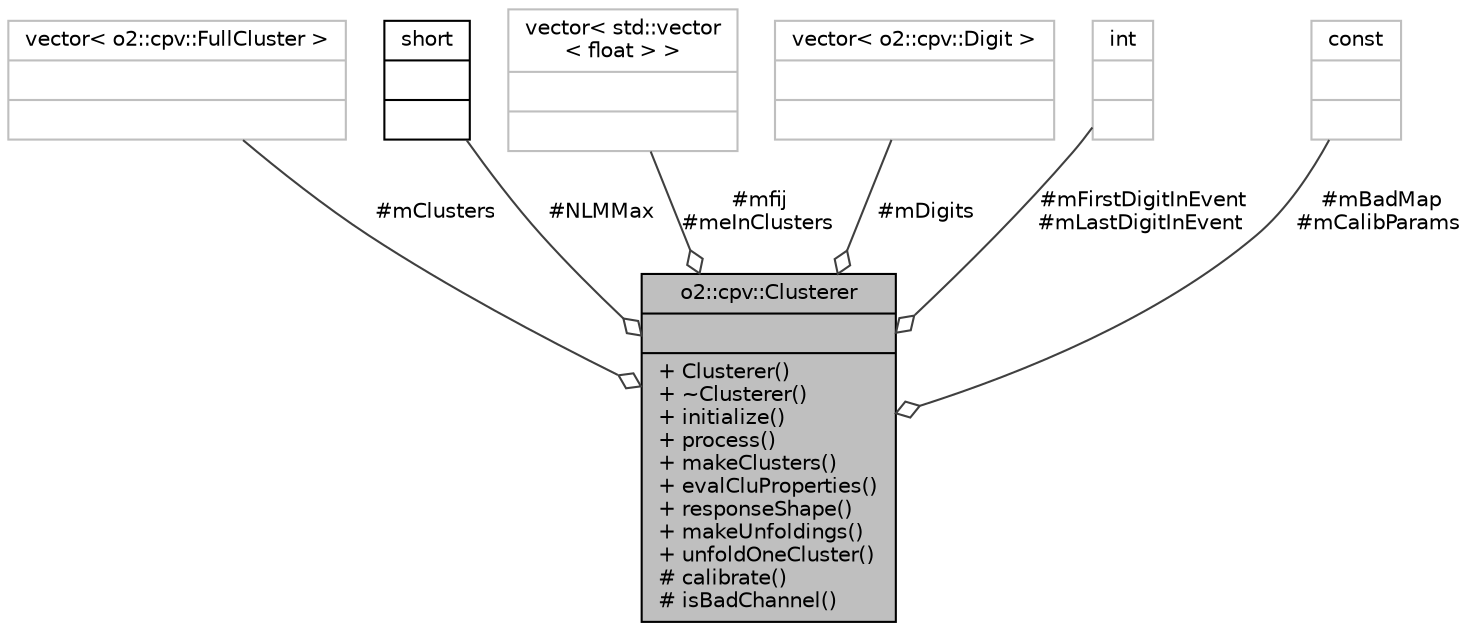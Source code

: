 digraph "o2::cpv::Clusterer"
{
 // INTERACTIVE_SVG=YES
  bgcolor="transparent";
  edge [fontname="Helvetica",fontsize="10",labelfontname="Helvetica",labelfontsize="10"];
  node [fontname="Helvetica",fontsize="10",shape=record];
  Node1 [label="{o2::cpv::Clusterer\n||+ Clusterer()\l+ ~Clusterer()\l+ initialize()\l+ process()\l+ makeClusters()\l+ evalCluProperties()\l+ responseShape()\l+ makeUnfoldings()\l+ unfoldOneCluster()\l# calibrate()\l# isBadChannel()\l}",height=0.2,width=0.4,color="black", fillcolor="grey75", style="filled", fontcolor="black"];
  Node2 -> Node1 [color="grey25",fontsize="10",style="solid",label=" #mClusters" ,arrowhead="odiamond",fontname="Helvetica"];
  Node2 [label="{vector\< o2::cpv::FullCluster \>\n||}",height=0.2,width=0.4,color="grey75"];
  Node3 -> Node1 [color="grey25",fontsize="10",style="solid",label=" #NLMMax" ,arrowhead="odiamond",fontname="Helvetica"];
  Node3 [label="{short\n||}",height=0.2,width=0.4,color="black",URL="$dc/d10/classshort.html"];
  Node4 -> Node1 [color="grey25",fontsize="10",style="solid",label=" #mfij\n#meInClusters" ,arrowhead="odiamond",fontname="Helvetica"];
  Node4 [label="{vector\< std::vector\l\< float \> \>\n||}",height=0.2,width=0.4,color="grey75"];
  Node5 -> Node1 [color="grey25",fontsize="10",style="solid",label=" #mDigits" ,arrowhead="odiamond",fontname="Helvetica"];
  Node5 [label="{vector\< o2::cpv::Digit \>\n||}",height=0.2,width=0.4,color="grey75"];
  Node6 -> Node1 [color="grey25",fontsize="10",style="solid",label=" #mFirstDigitInEvent\n#mLastDigitInEvent" ,arrowhead="odiamond",fontname="Helvetica"];
  Node6 [label="{int\n||}",height=0.2,width=0.4,color="grey75"];
  Node7 -> Node1 [color="grey25",fontsize="10",style="solid",label=" #mBadMap\n#mCalibParams" ,arrowhead="odiamond",fontname="Helvetica"];
  Node7 [label="{const\n||}",height=0.2,width=0.4,color="grey75"];
}
